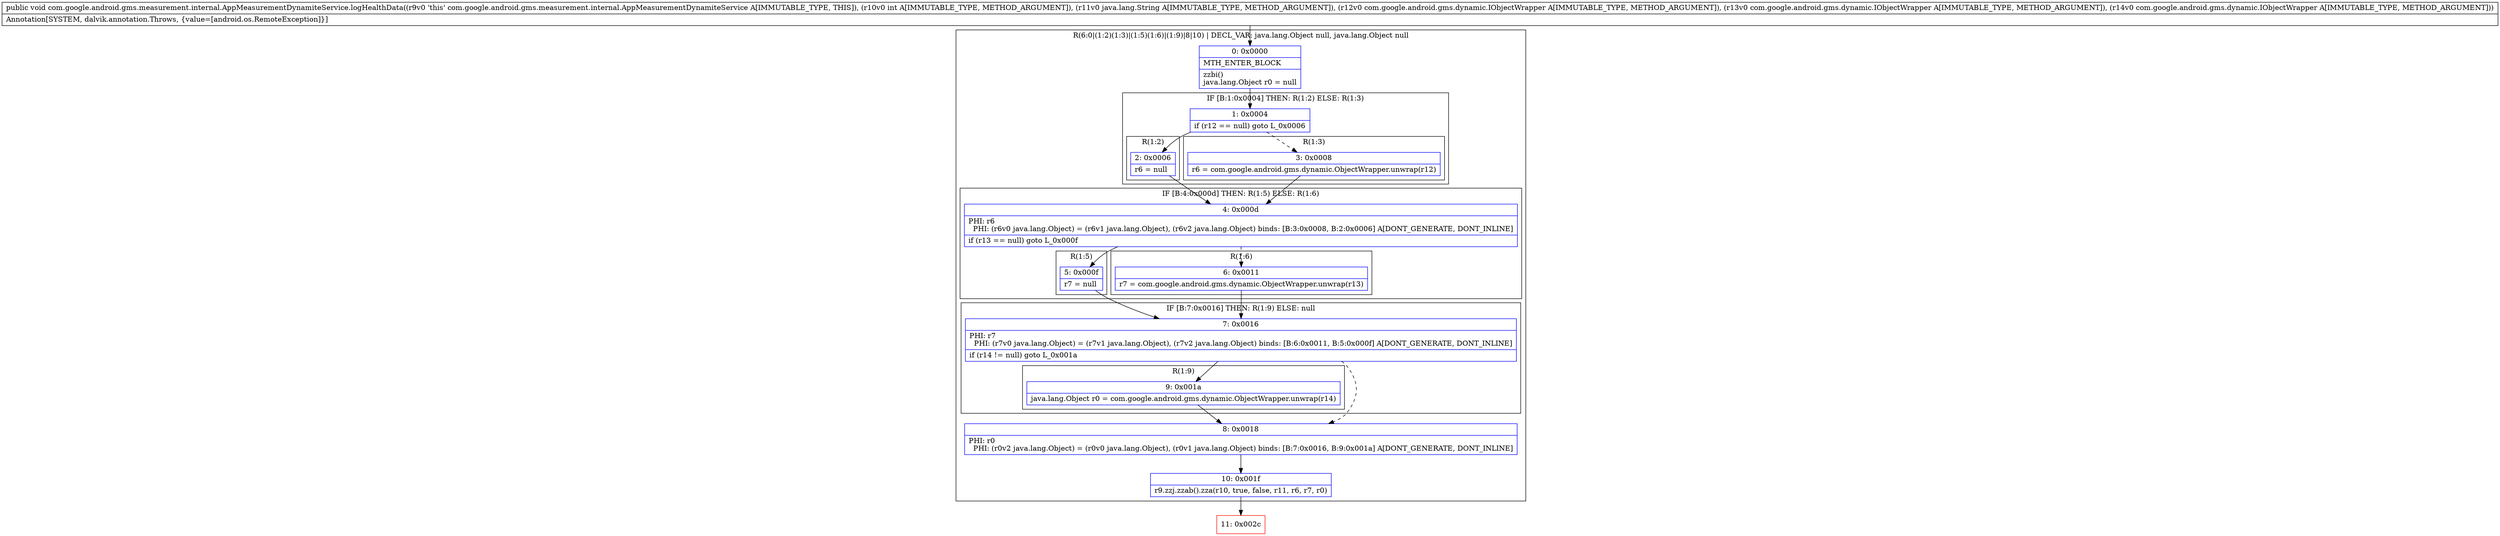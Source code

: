 digraph "CFG forcom.google.android.gms.measurement.internal.AppMeasurementDynamiteService.logHealthData(ILjava\/lang\/String;Lcom\/google\/android\/gms\/dynamic\/IObjectWrapper;Lcom\/google\/android\/gms\/dynamic\/IObjectWrapper;Lcom\/google\/android\/gms\/dynamic\/IObjectWrapper;)V" {
subgraph cluster_Region_1232302725 {
label = "R(6:0|(1:2)(1:3)|(1:5)(1:6)|(1:9)|8|10) | DECL_VAR: java.lang.Object null, java.lang.Object null\l";
node [shape=record,color=blue];
Node_0 [shape=record,label="{0\:\ 0x0000|MTH_ENTER_BLOCK\l|zzbi()\ljava.lang.Object r0 = null\l}"];
subgraph cluster_IfRegion_1094536309 {
label = "IF [B:1:0x0004] THEN: R(1:2) ELSE: R(1:3)";
node [shape=record,color=blue];
Node_1 [shape=record,label="{1\:\ 0x0004|if (r12 == null) goto L_0x0006\l}"];
subgraph cluster_Region_925329098 {
label = "R(1:2)";
node [shape=record,color=blue];
Node_2 [shape=record,label="{2\:\ 0x0006|r6 = null\l}"];
}
subgraph cluster_Region_2091254795 {
label = "R(1:3)";
node [shape=record,color=blue];
Node_3 [shape=record,label="{3\:\ 0x0008|r6 = com.google.android.gms.dynamic.ObjectWrapper.unwrap(r12)\l}"];
}
}
subgraph cluster_IfRegion_1810301409 {
label = "IF [B:4:0x000d] THEN: R(1:5) ELSE: R(1:6)";
node [shape=record,color=blue];
Node_4 [shape=record,label="{4\:\ 0x000d|PHI: r6 \l  PHI: (r6v0 java.lang.Object) = (r6v1 java.lang.Object), (r6v2 java.lang.Object) binds: [B:3:0x0008, B:2:0x0006] A[DONT_GENERATE, DONT_INLINE]\l|if (r13 == null) goto L_0x000f\l}"];
subgraph cluster_Region_1547383306 {
label = "R(1:5)";
node [shape=record,color=blue];
Node_5 [shape=record,label="{5\:\ 0x000f|r7 = null\l}"];
}
subgraph cluster_Region_1704119793 {
label = "R(1:6)";
node [shape=record,color=blue];
Node_6 [shape=record,label="{6\:\ 0x0011|r7 = com.google.android.gms.dynamic.ObjectWrapper.unwrap(r13)\l}"];
}
}
subgraph cluster_IfRegion_2095419657 {
label = "IF [B:7:0x0016] THEN: R(1:9) ELSE: null";
node [shape=record,color=blue];
Node_7 [shape=record,label="{7\:\ 0x0016|PHI: r7 \l  PHI: (r7v0 java.lang.Object) = (r7v1 java.lang.Object), (r7v2 java.lang.Object) binds: [B:6:0x0011, B:5:0x000f] A[DONT_GENERATE, DONT_INLINE]\l|if (r14 != null) goto L_0x001a\l}"];
subgraph cluster_Region_1343038394 {
label = "R(1:9)";
node [shape=record,color=blue];
Node_9 [shape=record,label="{9\:\ 0x001a|java.lang.Object r0 = com.google.android.gms.dynamic.ObjectWrapper.unwrap(r14)\l}"];
}
}
Node_8 [shape=record,label="{8\:\ 0x0018|PHI: r0 \l  PHI: (r0v2 java.lang.Object) = (r0v0 java.lang.Object), (r0v1 java.lang.Object) binds: [B:7:0x0016, B:9:0x001a] A[DONT_GENERATE, DONT_INLINE]\l}"];
Node_10 [shape=record,label="{10\:\ 0x001f|r9.zzj.zzab().zza(r10, true, false, r11, r6, r7, r0)\l}"];
}
Node_11 [shape=record,color=red,label="{11\:\ 0x002c}"];
MethodNode[shape=record,label="{public void com.google.android.gms.measurement.internal.AppMeasurementDynamiteService.logHealthData((r9v0 'this' com.google.android.gms.measurement.internal.AppMeasurementDynamiteService A[IMMUTABLE_TYPE, THIS]), (r10v0 int A[IMMUTABLE_TYPE, METHOD_ARGUMENT]), (r11v0 java.lang.String A[IMMUTABLE_TYPE, METHOD_ARGUMENT]), (r12v0 com.google.android.gms.dynamic.IObjectWrapper A[IMMUTABLE_TYPE, METHOD_ARGUMENT]), (r13v0 com.google.android.gms.dynamic.IObjectWrapper A[IMMUTABLE_TYPE, METHOD_ARGUMENT]), (r14v0 com.google.android.gms.dynamic.IObjectWrapper A[IMMUTABLE_TYPE, METHOD_ARGUMENT]))  | Annotation[SYSTEM, dalvik.annotation.Throws, \{value=[android.os.RemoteException]\}]\l}"];
MethodNode -> Node_0;
Node_0 -> Node_1;
Node_1 -> Node_2;
Node_1 -> Node_3[style=dashed];
Node_2 -> Node_4;
Node_3 -> Node_4;
Node_4 -> Node_5;
Node_4 -> Node_6[style=dashed];
Node_5 -> Node_7;
Node_6 -> Node_7;
Node_7 -> Node_8[style=dashed];
Node_7 -> Node_9;
Node_9 -> Node_8;
Node_8 -> Node_10;
Node_10 -> Node_11;
}

